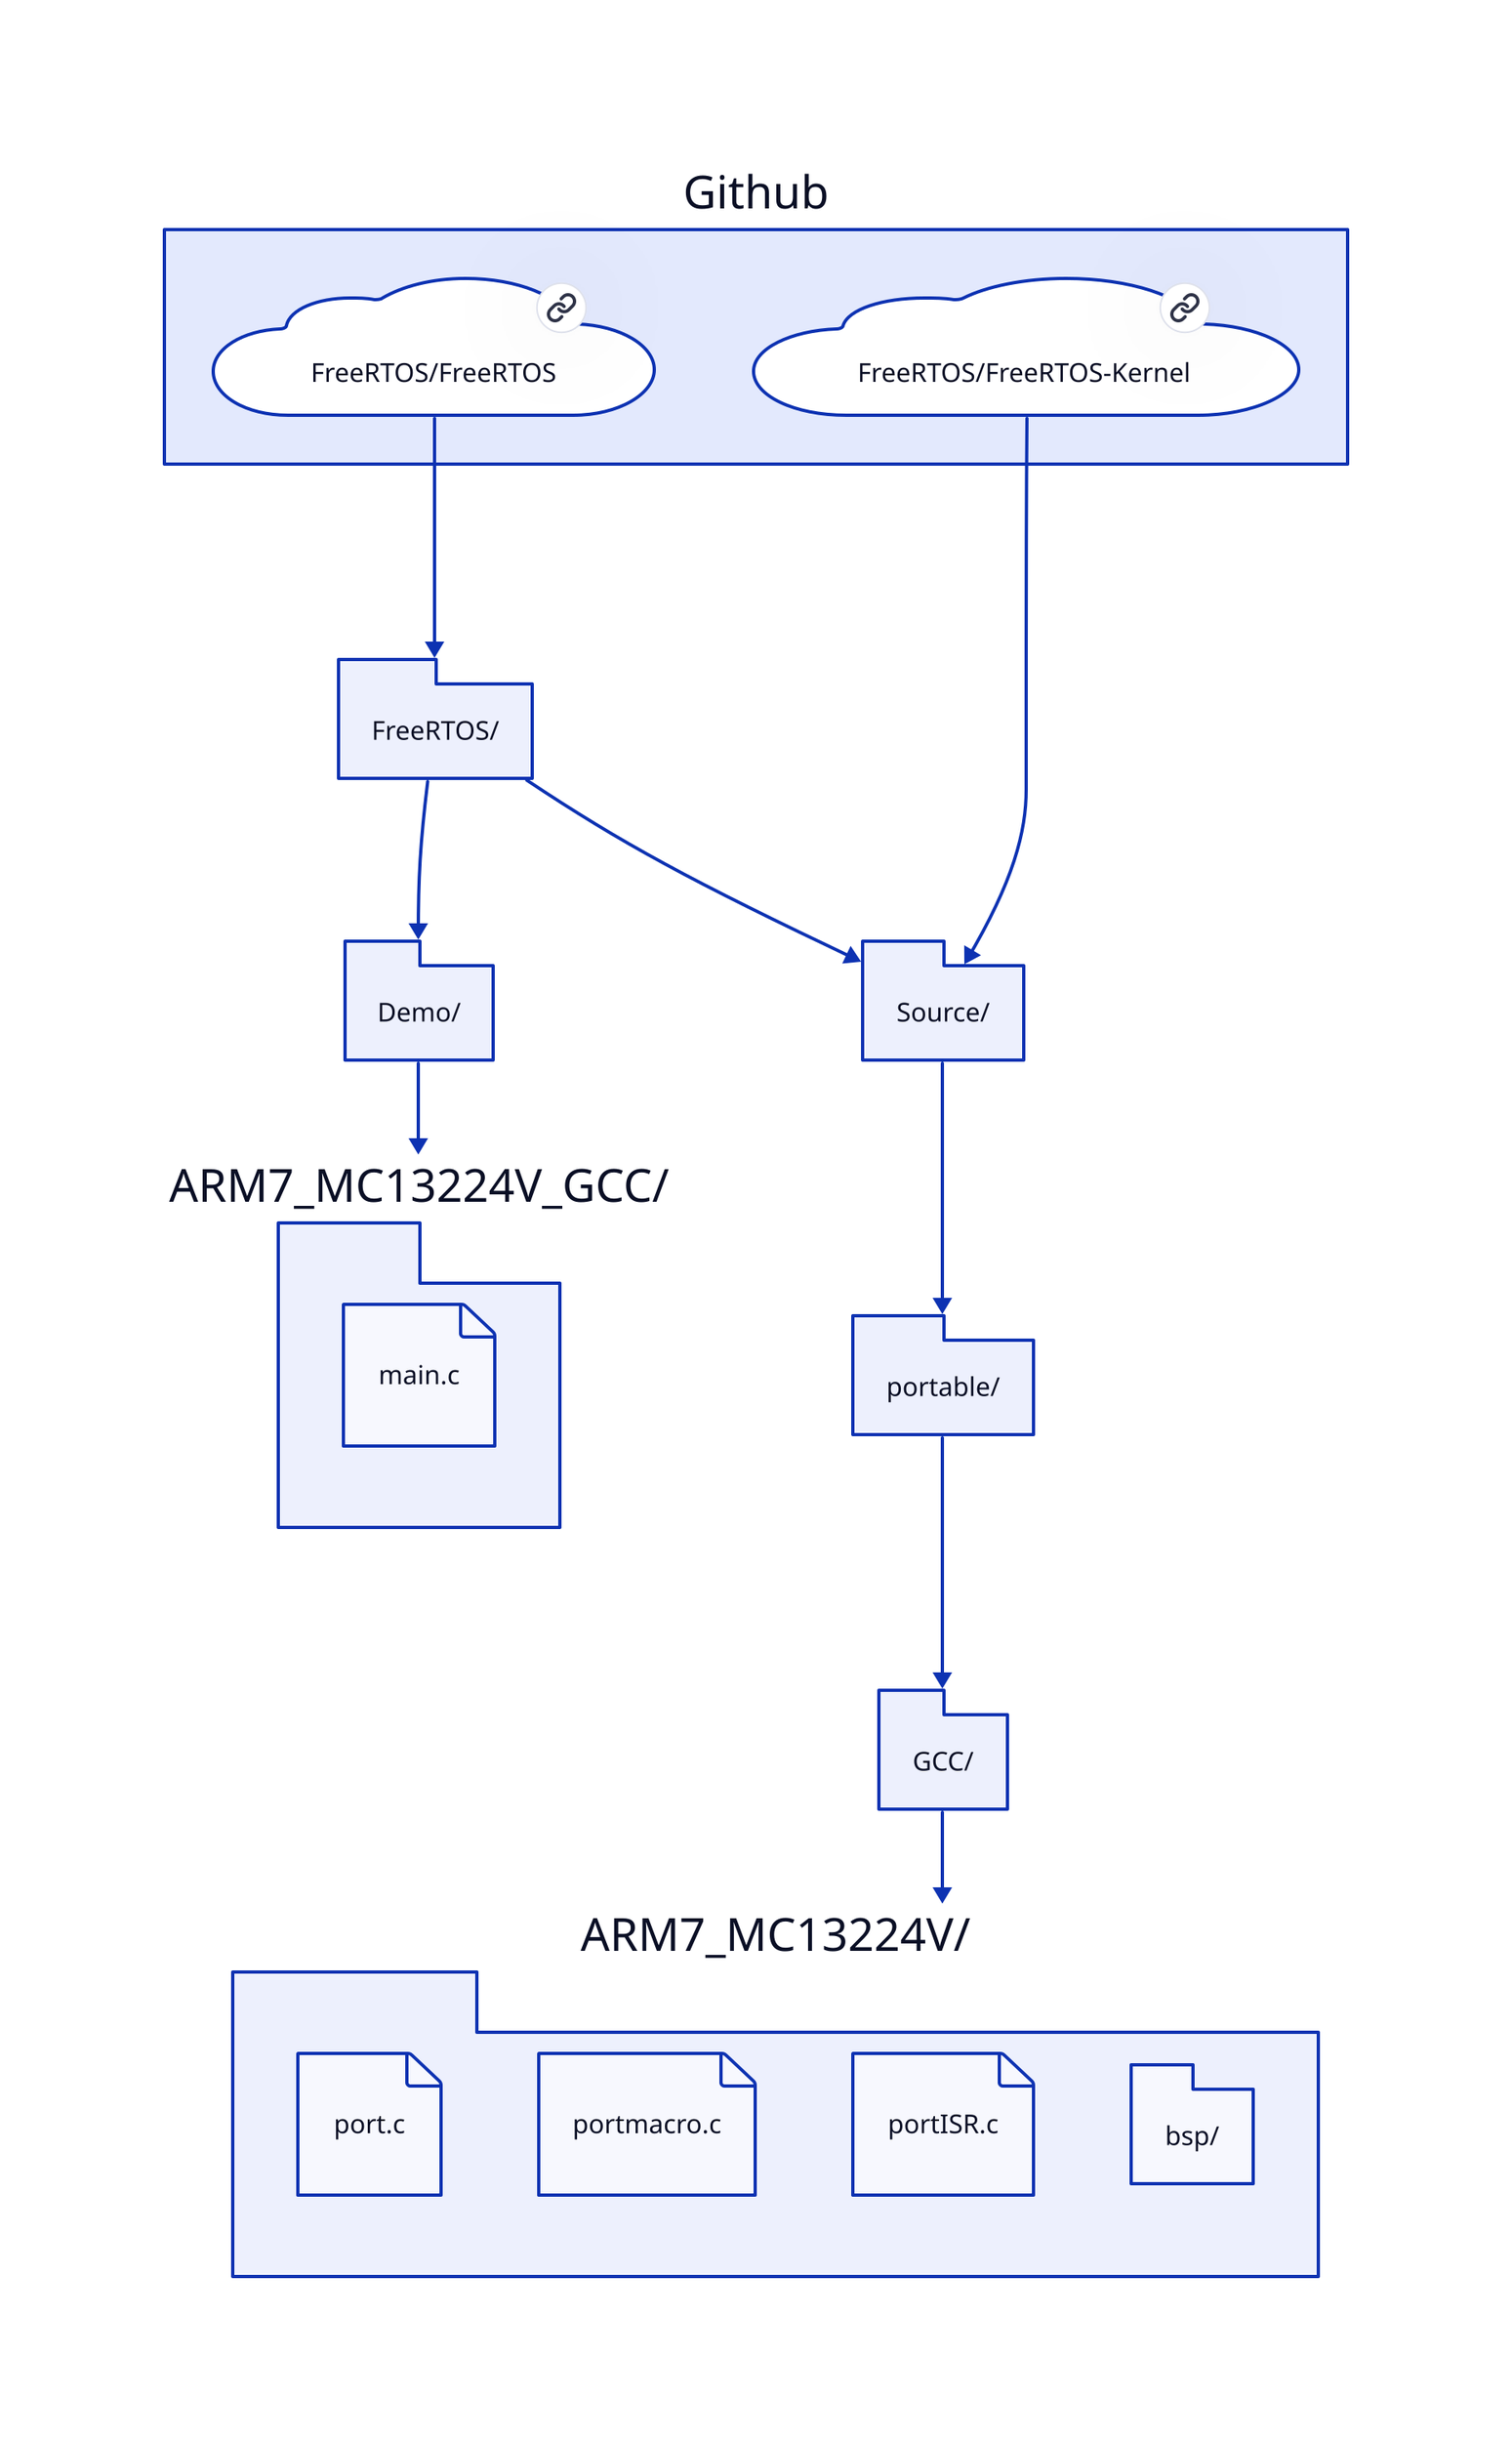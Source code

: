 # FreeRTOS {
#   Demo{
#     ARM7_MC13224V_GCC {
#       "main.c".shape: page
#     }
#     ARM7_MC13224V_GCC.shape: package
#   }
#   Source {
#     portable {
#       GCC {
#         ARM7_MC13224V {
#           "port.c".shape: page
#           "portmacro.c".shape: page
#           "portISR.c".shape: page
#           bsp/.shape: package 
#         }
#         ARM7_MC13224V.shape: package
#       }
#       GCC.shape: package
#     }
#     portable.shape: package
#   }
# Demo.shape: package
# Source.shape: package
# }
# FreeRTOS.shape: package 

FreeRTOS/ -> Demo/
Demo/ -> ARM7_MC13224V_GCC/
ARM7_MC13224V_GCC/ {
  "main.c".shape: page
}

FreeRTOS/ -> Source/
Source/ -> portable/
portable/ -> GCC/
GCC/ -> ARM7_MC13224V/
ARM7_MC13224V/ {
  "port.c".shape: page
  "portmacro.c".shape: page
  "portISR.c".shape: page
  bsp/.shape: package
}

FreeRTOS/ <- Github.FreeRTOS/FreeRTOS
Github.FreeRTOS/FreeRTOS {
    link: https://github.com/FreeRTOS/FreeRTOS
    shape: cloud
}

Source/.shape: package
Source/ <- Github.FreeRTOS/FreeRTOS-Kernel
Github.FreeRTOS/FreeRTOS-Kernel {
    link: https://github.com/FreeRTOS/FreeRTOS-Kernel
    shape: cloud
}

# Github.shape: cloud
# Github.FreeRTOS/FreeRTOS -> Github.FreeRTOS/FreeRTOS-Kernel 

FreeRTOS/.shape: package
Demo/.shape: package
ARM7_MC13224V_GCC/.shape: package
portable/.shape: package
GCC/.shape: package
ARM7_MC13224V/.shape: package
